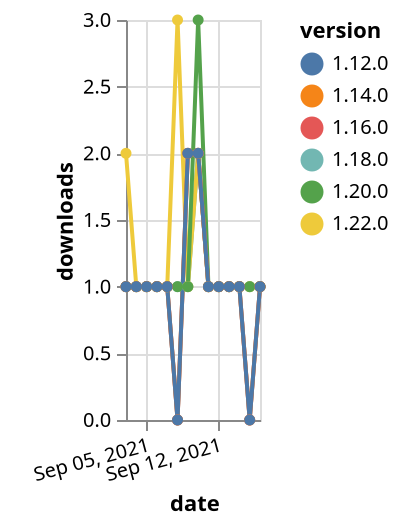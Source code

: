 {"$schema": "https://vega.github.io/schema/vega-lite/v5.json", "description": "A simple bar chart with embedded data.", "data": {"values": [{"date": "2021-09-03", "total": 173, "delta": 1, "version": "1.18.0"}, {"date": "2021-09-04", "total": 174, "delta": 1, "version": "1.18.0"}, {"date": "2021-09-05", "total": 175, "delta": 1, "version": "1.18.0"}, {"date": "2021-09-06", "total": 176, "delta": 1, "version": "1.18.0"}, {"date": "2021-09-07", "total": 177, "delta": 1, "version": "1.18.0"}, {"date": "2021-09-08", "total": 178, "delta": 1, "version": "1.18.0"}, {"date": "2021-09-09", "total": 179, "delta": 1, "version": "1.18.0"}, {"date": "2021-09-10", "total": 181, "delta": 2, "version": "1.18.0"}, {"date": "2021-09-11", "total": 182, "delta": 1, "version": "1.18.0"}, {"date": "2021-09-12", "total": 183, "delta": 1, "version": "1.18.0"}, {"date": "2021-09-13", "total": 184, "delta": 1, "version": "1.18.0"}, {"date": "2021-09-14", "total": 185, "delta": 1, "version": "1.18.0"}, {"date": "2021-09-15", "total": 186, "delta": 1, "version": "1.18.0"}, {"date": "2021-09-16", "total": 187, "delta": 1, "version": "1.18.0"}, {"date": "2021-09-03", "total": 130, "delta": 2, "version": "1.22.0"}, {"date": "2021-09-04", "total": 131, "delta": 1, "version": "1.22.0"}, {"date": "2021-09-05", "total": 132, "delta": 1, "version": "1.22.0"}, {"date": "2021-09-06", "total": 133, "delta": 1, "version": "1.22.0"}, {"date": "2021-09-07", "total": 134, "delta": 1, "version": "1.22.0"}, {"date": "2021-09-08", "total": 137, "delta": 3, "version": "1.22.0"}, {"date": "2021-09-09", "total": 138, "delta": 1, "version": "1.22.0"}, {"date": "2021-09-10", "total": 140, "delta": 2, "version": "1.22.0"}, {"date": "2021-09-11", "total": 141, "delta": 1, "version": "1.22.0"}, {"date": "2021-09-12", "total": 142, "delta": 1, "version": "1.22.0"}, {"date": "2021-09-13", "total": 143, "delta": 1, "version": "1.22.0"}, {"date": "2021-09-14", "total": 144, "delta": 1, "version": "1.22.0"}, {"date": "2021-09-15", "total": 145, "delta": 1, "version": "1.22.0"}, {"date": "2021-09-16", "total": 146, "delta": 1, "version": "1.22.0"}, {"date": "2021-09-03", "total": 203, "delta": 1, "version": "1.20.0"}, {"date": "2021-09-04", "total": 204, "delta": 1, "version": "1.20.0"}, {"date": "2021-09-05", "total": 205, "delta": 1, "version": "1.20.0"}, {"date": "2021-09-06", "total": 206, "delta": 1, "version": "1.20.0"}, {"date": "2021-09-07", "total": 207, "delta": 1, "version": "1.20.0"}, {"date": "2021-09-08", "total": 208, "delta": 1, "version": "1.20.0"}, {"date": "2021-09-09", "total": 209, "delta": 1, "version": "1.20.0"}, {"date": "2021-09-10", "total": 212, "delta": 3, "version": "1.20.0"}, {"date": "2021-09-11", "total": 213, "delta": 1, "version": "1.20.0"}, {"date": "2021-09-12", "total": 214, "delta": 1, "version": "1.20.0"}, {"date": "2021-09-13", "total": 215, "delta": 1, "version": "1.20.0"}, {"date": "2021-09-14", "total": 216, "delta": 1, "version": "1.20.0"}, {"date": "2021-09-15", "total": 217, "delta": 1, "version": "1.20.0"}, {"date": "2021-09-16", "total": 218, "delta": 1, "version": "1.20.0"}, {"date": "2021-09-03", "total": 197, "delta": 1, "version": "1.16.0"}, {"date": "2021-09-04", "total": 198, "delta": 1, "version": "1.16.0"}, {"date": "2021-09-05", "total": 199, "delta": 1, "version": "1.16.0"}, {"date": "2021-09-06", "total": 200, "delta": 1, "version": "1.16.0"}, {"date": "2021-09-07", "total": 201, "delta": 1, "version": "1.16.0"}, {"date": "2021-09-08", "total": 201, "delta": 0, "version": "1.16.0"}, {"date": "2021-09-09", "total": 203, "delta": 2, "version": "1.16.0"}, {"date": "2021-09-10", "total": 205, "delta": 2, "version": "1.16.0"}, {"date": "2021-09-11", "total": 206, "delta": 1, "version": "1.16.0"}, {"date": "2021-09-12", "total": 207, "delta": 1, "version": "1.16.0"}, {"date": "2021-09-13", "total": 208, "delta": 1, "version": "1.16.0"}, {"date": "2021-09-14", "total": 209, "delta": 1, "version": "1.16.0"}, {"date": "2021-09-15", "total": 209, "delta": 0, "version": "1.16.0"}, {"date": "2021-09-16", "total": 210, "delta": 1, "version": "1.16.0"}, {"date": "2021-09-03", "total": 203, "delta": 1, "version": "1.14.0"}, {"date": "2021-09-04", "total": 204, "delta": 1, "version": "1.14.0"}, {"date": "2021-09-05", "total": 205, "delta": 1, "version": "1.14.0"}, {"date": "2021-09-06", "total": 206, "delta": 1, "version": "1.14.0"}, {"date": "2021-09-07", "total": 207, "delta": 1, "version": "1.14.0"}, {"date": "2021-09-08", "total": 207, "delta": 0, "version": "1.14.0"}, {"date": "2021-09-09", "total": 209, "delta": 2, "version": "1.14.0"}, {"date": "2021-09-10", "total": 211, "delta": 2, "version": "1.14.0"}, {"date": "2021-09-11", "total": 212, "delta": 1, "version": "1.14.0"}, {"date": "2021-09-12", "total": 213, "delta": 1, "version": "1.14.0"}, {"date": "2021-09-13", "total": 214, "delta": 1, "version": "1.14.0"}, {"date": "2021-09-14", "total": 215, "delta": 1, "version": "1.14.0"}, {"date": "2021-09-15", "total": 215, "delta": 0, "version": "1.14.0"}, {"date": "2021-09-16", "total": 216, "delta": 1, "version": "1.14.0"}, {"date": "2021-09-03", "total": 254, "delta": 1, "version": "1.12.0"}, {"date": "2021-09-04", "total": 255, "delta": 1, "version": "1.12.0"}, {"date": "2021-09-05", "total": 256, "delta": 1, "version": "1.12.0"}, {"date": "2021-09-06", "total": 257, "delta": 1, "version": "1.12.0"}, {"date": "2021-09-07", "total": 258, "delta": 1, "version": "1.12.0"}, {"date": "2021-09-08", "total": 258, "delta": 0, "version": "1.12.0"}, {"date": "2021-09-09", "total": 260, "delta": 2, "version": "1.12.0"}, {"date": "2021-09-10", "total": 262, "delta": 2, "version": "1.12.0"}, {"date": "2021-09-11", "total": 263, "delta": 1, "version": "1.12.0"}, {"date": "2021-09-12", "total": 264, "delta": 1, "version": "1.12.0"}, {"date": "2021-09-13", "total": 265, "delta": 1, "version": "1.12.0"}, {"date": "2021-09-14", "total": 266, "delta": 1, "version": "1.12.0"}, {"date": "2021-09-15", "total": 266, "delta": 0, "version": "1.12.0"}, {"date": "2021-09-16", "total": 267, "delta": 1, "version": "1.12.0"}]}, "width": "container", "mark": {"type": "line", "point": {"filled": true}}, "encoding": {"x": {"field": "date", "type": "temporal", "timeUnit": "yearmonthdate", "title": "date", "axis": {"labelAngle": -15}}, "y": {"field": "delta", "type": "quantitative", "title": "downloads"}, "color": {"field": "version", "type": "nominal"}, "tooltip": {"field": "delta"}}}